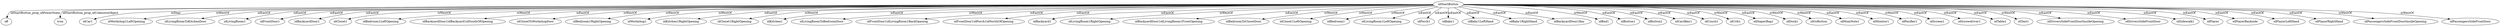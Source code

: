 strict digraph  {
idStartButton [node_type=entity_node];
off [node_type=property_node];
true [node_type=property_node];
idCar1 [node_type=entity_node];
idWorkshop1LeftOpening [node_type=entity_node];
idLivingRoomToKitchenDoor [node_type=entity_node];
idLivingRoom1 [node_type=entity_node];
idFrontDoor1 [node_type=entity_node];
idBackyardDoor1 [node_type=entity_node];
idCloset1 [node_type=entity_node];
idBedroom1LeftOpening [node_type=entity_node];
idBackyardDoor1idBackyard1idSouthOfOpening [node_type=entity_node];
idClosetToWorkshopDoor [node_type=entity_node];
idBedroom1RightOpening [node_type=entity_node];
idWorkshop1 [node_type=entity_node];
idKitchen1RightOpening [node_type=entity_node];
idCloset1RightOpening [node_type=entity_node];
idKitchen1 [node_type=entity_node];
idLivingRoomToBedroomDoor [node_type=entity_node];
idFrontDoor1idLivingRoom1BackOpening [node_type=entity_node];
idFrontDoor1idPorch1idNorthOfOpening [node_type=entity_node];
idBackyard1 [node_type=entity_node];
idLivingRoom1RightOpening [node_type=entity_node];
idBackyardDoor1idLivingRoom1FrontOpening [node_type=entity_node];
idBedroomToClosetDoor [node_type=entity_node];
idCloset1LeftOpening [node_type=entity_node];
idBedroom1 [node_type=entity_node];
idLivingRoom1LeftOpening [node_type=entity_node];
idPorch1 [node_type=entity_node];
idBaby1 [node_type=entity_node];
idBaby1LeftHand [node_type=entity_node];
idBaby1RightHand [node_type=entity_node];
idBackyardDoor1Key [node_type=entity_node];
idBed1 [node_type=entity_node];
idButton1 [node_type=entity_node];
idButton2 [node_type=entity_node];
idCardKey1 [node_type=entity_node];
idCouch1 [node_type=entity_node];
idCrib1 [node_type=entity_node];
idDiaperBag1 [node_type=entity_node];
idDock1 [node_type=entity_node];
idGoButton [node_type=entity_node];
idMomNote1 [node_type=entity_node];
idMonitor1 [node_type=entity_node];
idPacifier1 [node_type=entity_node];
idScreen1 [node_type=entity_node];
idScrewdriver1 [node_type=entity_node];
idTable1 [node_type=entity_node];
idTent1 [node_type=entity_node];
idDriversSideFrontDoorInsideOpening [node_type=entity_node];
idDriversSideFrontDoor [node_type=entity_node];
idSidewalk1 [node_type=entity_node];
idPlayer [node_type=entity_node];
idPlayerBackside [node_type=entity_node];
idPlayerLeftHand [node_type=entity_node];
idPlayerRightHand [node_type=entity_node];
idPassengersSideFrontDoorInsideOpening [node_type=entity_node];
idPassengersSideFrontDoor [node_type=entity_node];
idStartButton -> off  [edge_type=property, label=idStartButton_prop_idPowerState];
idStartButton -> true  [edge_type=property, label=idStartButton_prop_idUnknownObject];
idStartButton -> idCar1  [edge_type=relationship, label=isNear];
idStartButton -> idWorkshop1LeftOpening  [edge_type=relationship, label=isWestOf];
idStartButton -> idLivingRoomToKitchenDoor  [edge_type=relationship, label=isEastOf];
idStartButton -> idLivingRoom1  [edge_type=relationship, label=isEastOf];
idStartButton -> idFrontDoor1  [edge_type=relationship, label=isEastOf];
idStartButton -> idBackyardDoor1  [edge_type=relationship, label=isEastOf];
idStartButton -> idCloset1  [edge_type=relationship, label=isWestOf];
idStartButton -> idBedroom1LeftOpening  [edge_type=relationship, label=isWestOf];
idStartButton -> idBackyardDoor1idBackyard1idSouthOfOpening  [edge_type=relationship, label=isEastOf];
idStartButton -> idClosetToWorkshopDoor  [edge_type=relationship, label=isWestOf];
idStartButton -> idBedroom1RightOpening  [edge_type=relationship, label=isWestOf];
idStartButton -> idWorkshop1  [edge_type=relationship, label=isWestOf];
idStartButton -> idKitchen1RightOpening  [edge_type=relationship, label=isEastOf];
idStartButton -> idCloset1RightOpening  [edge_type=relationship, label=isWestOf];
idStartButton -> idKitchen1  [edge_type=relationship, label=isEastOf];
idStartButton -> idLivingRoomToBedroomDoor  [edge_type=relationship, label=isWestOf];
idStartButton -> idFrontDoor1idLivingRoom1BackOpening  [edge_type=relationship, label=isEastOf];
idStartButton -> idFrontDoor1idPorch1idNorthOfOpening  [edge_type=relationship, label=isEastOf];
idStartButton -> idBackyard1  [edge_type=relationship, label=isEastOf];
idStartButton -> idLivingRoom1RightOpening  [edge_type=relationship, label=isWestOf];
idStartButton -> idBackyardDoor1idLivingRoom1FrontOpening  [edge_type=relationship, label=isEastOf];
idStartButton -> idBedroomToClosetDoor  [edge_type=relationship, label=isWestOf];
idStartButton -> idCloset1LeftOpening  [edge_type=relationship, label=isWestOf];
idStartButton -> idBedroom1  [edge_type=relationship, label=isWestOf];
idStartButton -> idLivingRoom1LeftOpening  [edge_type=relationship, label=isEastOf];
idStartButton -> idPorch1  [edge_type=relationship, label=isEastOf];
idStartButton -> idBaby1  [edge_type=relationship, label=isEastOf];
idStartButton -> idBaby1LeftHand  [edge_type=relationship, label=isEastOf];
idStartButton -> idBaby1RightHand  [edge_type=relationship, label=isEastOf];
idStartButton -> idBackyardDoor1Key  [edge_type=relationship, label=isEastOf];
idStartButton -> idBed1  [edge_type=relationship, label=isWestOf];
idStartButton -> idButton1  [edge_type=relationship, label=isEastOf];
idStartButton -> idButton2  [edge_type=relationship, label=isEastOf];
idStartButton -> idCardKey1  [edge_type=relationship, label=isEastOf];
idStartButton -> idCouch1  [edge_type=relationship, label=isEastOf];
idStartButton -> idCrib1  [edge_type=relationship, label=isWestOf];
idStartButton -> idDiaperBag1  [edge_type=relationship, label=isEastOf];
idStartButton -> idDock1  [edge_type=relationship, label=isWestOf];
idStartButton -> idGoButton  [edge_type=relationship, label=isWestOf];
idStartButton -> idMomNote1  [edge_type=relationship, label=isEastOf];
idStartButton -> idMonitor1  [edge_type=relationship, label=isEastOf];
idStartButton -> idPacifier1  [edge_type=relationship, label=isWestOf];
idStartButton -> idScreen1  [edge_type=relationship, label=isEastOf];
idStartButton -> idScrewdriver1  [edge_type=relationship, label=isEastOf];
idStartButton -> idTable1  [edge_type=relationship, label=isEastOf];
idStartButton -> idTent1  [edge_type=relationship, label=isWestOf];
idStartButton -> idDriversSideFrontDoorInsideOpening  [edge_type=relationship, label=isEastOf];
idStartButton -> idDriversSideFrontDoor  [edge_type=relationship, label=isEastOf];
idStartButton -> idSidewalk1  [edge_type=relationship, label=isEastOf];
idStartButton -> idPlayer  [edge_type=relationship, label=isEastOf];
idStartButton -> idPlayerBackside  [edge_type=relationship, label=isEastOf];
idStartButton -> idPlayerLeftHand  [edge_type=relationship, label=isEastOf];
idStartButton -> idPlayerRightHand  [edge_type=relationship, label=isEastOf];
idStartButton -> idPassengersSideFrontDoorInsideOpening  [edge_type=relationship, label=isWestOf];
idStartButton -> idPassengersSideFrontDoor  [edge_type=relationship, label=isWestOf];
}
